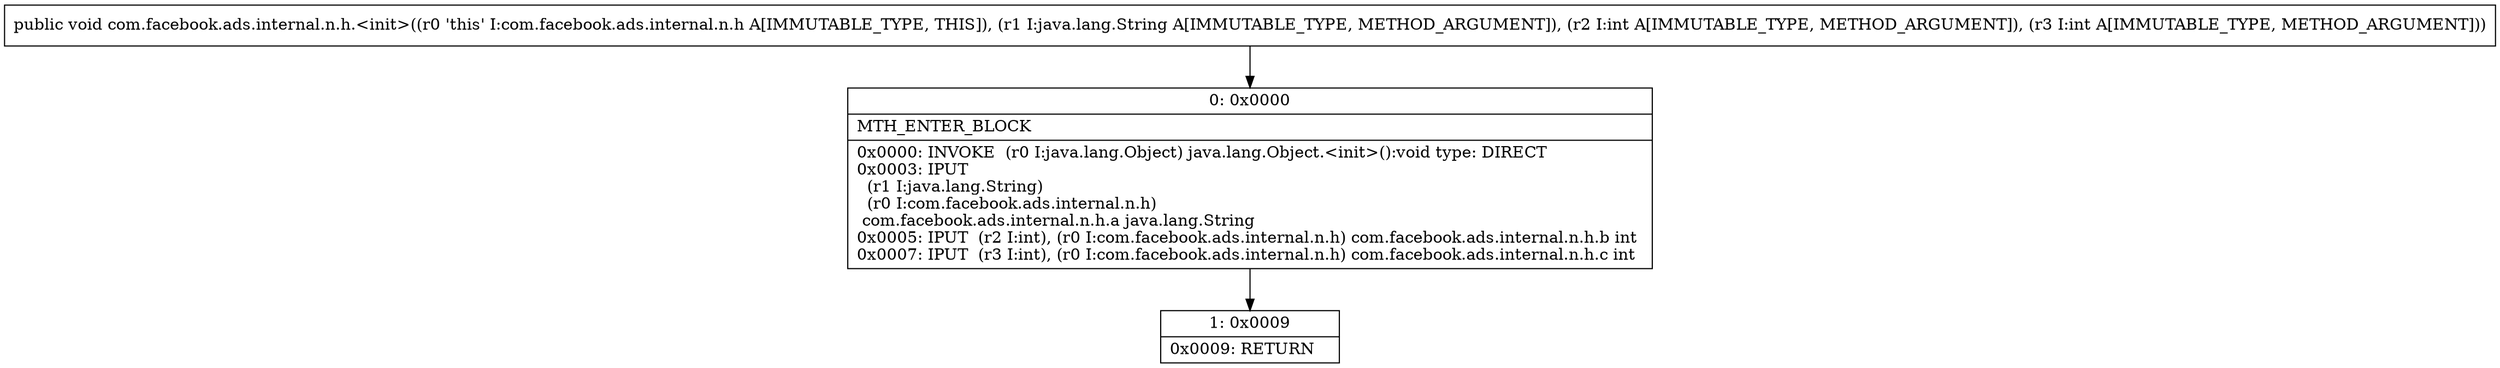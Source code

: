 digraph "CFG forcom.facebook.ads.internal.n.h.\<init\>(Ljava\/lang\/String;II)V" {
Node_0 [shape=record,label="{0\:\ 0x0000|MTH_ENTER_BLOCK\l|0x0000: INVOKE  (r0 I:java.lang.Object) java.lang.Object.\<init\>():void type: DIRECT \l0x0003: IPUT  \l  (r1 I:java.lang.String)\l  (r0 I:com.facebook.ads.internal.n.h)\l com.facebook.ads.internal.n.h.a java.lang.String \l0x0005: IPUT  (r2 I:int), (r0 I:com.facebook.ads.internal.n.h) com.facebook.ads.internal.n.h.b int \l0x0007: IPUT  (r3 I:int), (r0 I:com.facebook.ads.internal.n.h) com.facebook.ads.internal.n.h.c int \l}"];
Node_1 [shape=record,label="{1\:\ 0x0009|0x0009: RETURN   \l}"];
MethodNode[shape=record,label="{public void com.facebook.ads.internal.n.h.\<init\>((r0 'this' I:com.facebook.ads.internal.n.h A[IMMUTABLE_TYPE, THIS]), (r1 I:java.lang.String A[IMMUTABLE_TYPE, METHOD_ARGUMENT]), (r2 I:int A[IMMUTABLE_TYPE, METHOD_ARGUMENT]), (r3 I:int A[IMMUTABLE_TYPE, METHOD_ARGUMENT])) }"];
MethodNode -> Node_0;
Node_0 -> Node_1;
}

